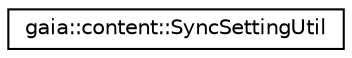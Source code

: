 digraph G
{
  edge [fontname="Helvetica",fontsize="10",labelfontname="Helvetica",labelfontsize="10"];
  node [fontname="Helvetica",fontsize="10",shape=record];
  rankdir=LR;
  Node1 [label="gaia::content::SyncSettingUtil",height=0.2,width=0.4,color="black", fillcolor="white", style="filled",URL="$d8/dfe/classgaia_1_1content_1_1_sync_setting_util.html",tooltip="A helper class to manipulate SyncSettings."];
}

